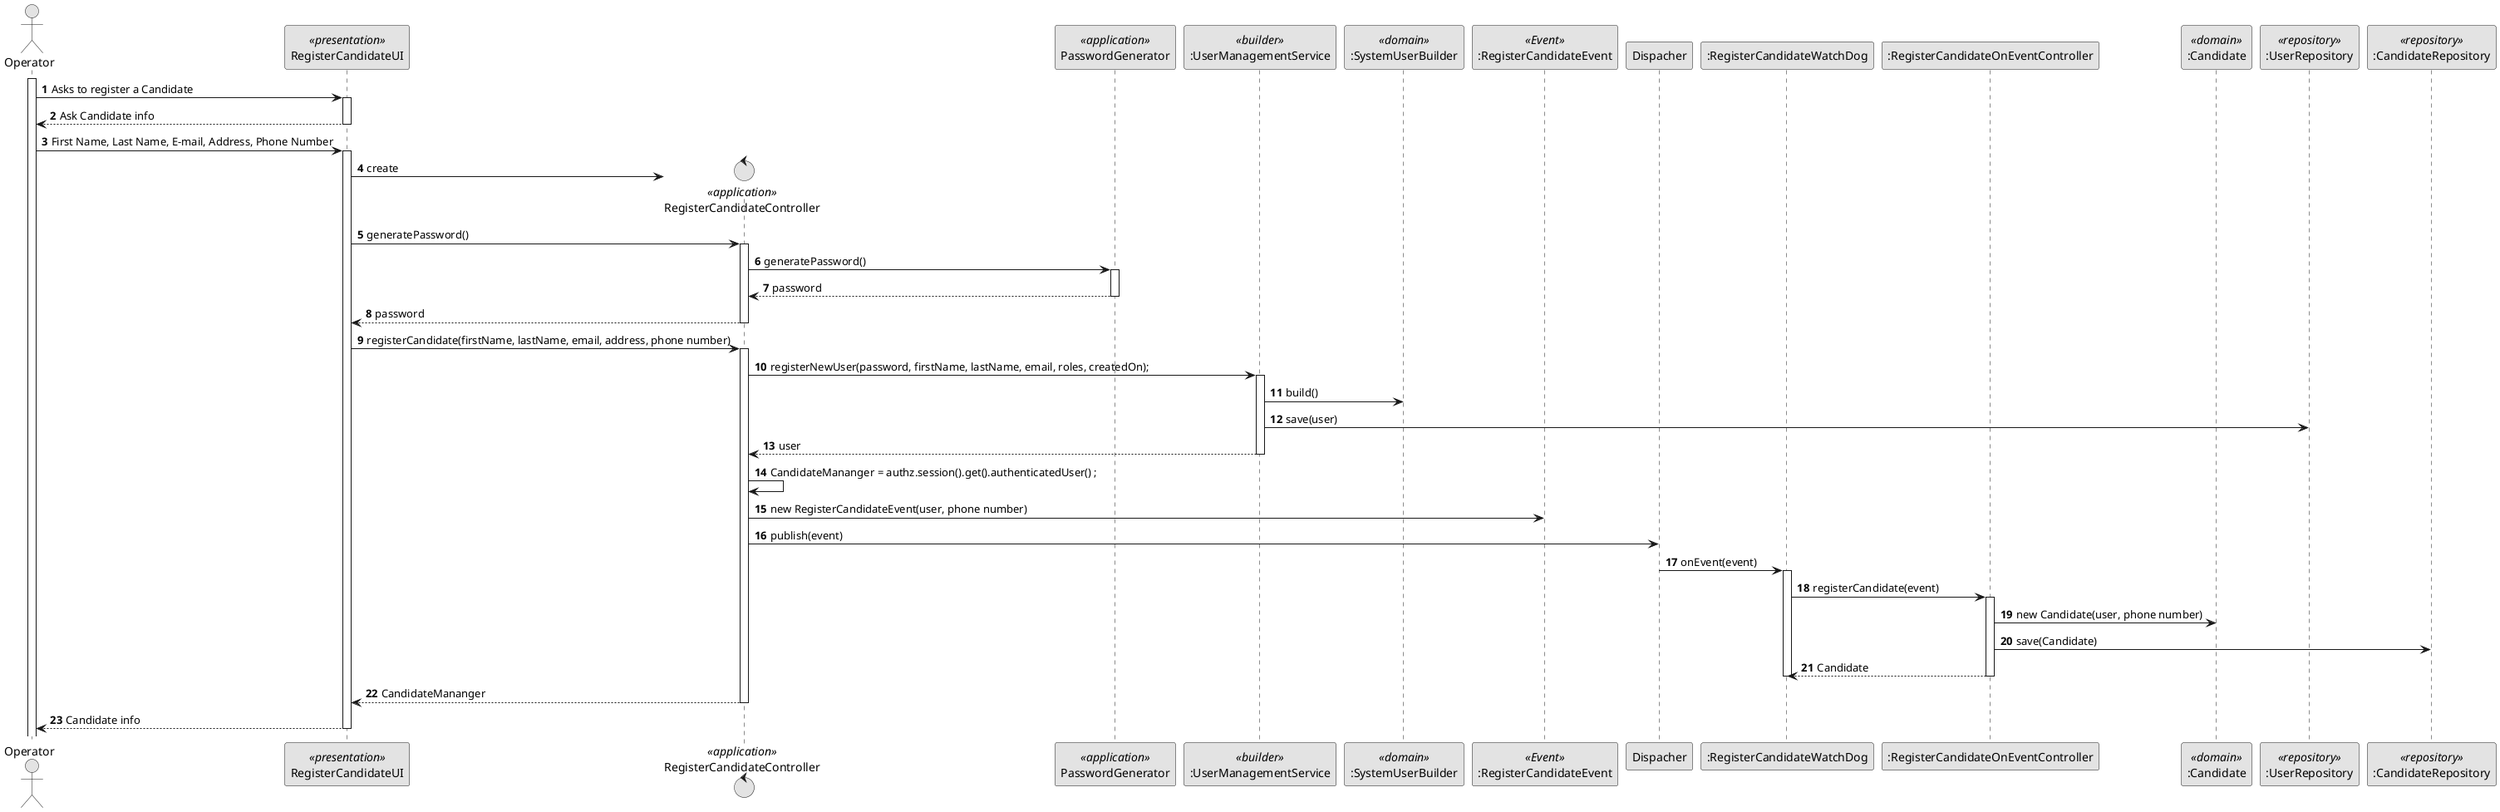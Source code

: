 @startuml
'https://plantuml.com/sequence-diagram

skinparam monochrome true
skinparam packageStyle rectangle
skinparam shadowing false

autonumber

actor Operator as Actor
participant RegisterCandidateUI as UI <<presentation>>
control RegisterCandidateController as Controller <<application>>
participant "PasswordGenerator" as Password <<application>>

participant ":UserManagementService" as Service <<builder>>
participant ":SystemUserBuilder" as UserDomain <<domain>>
participant ":RegisterCandidateEvent" as RegisterCandidateEvent <<Event>>
participant Dispacher as Dispacher
participant ":RegisterCandidateWatchDog" as RegisterCandidateWatchDog
participant ":RegisterCandidateOnEventController" as RegisterCandidateOnEventController
participant ":Candidate" as Domain <<domain>>


'participant "PersistenceContext" as Persistence <<persistence>>
'participant "RepositoryFactory" as RepositoryFactory
participant ":UserRepository" as UserRepository <<repository>>
participant ":CandidateRepository" as Repository <<repository>>


activate Actor
    Actor -> UI : Asks to register a Candidate
    activate UI
    UI --> Actor: Ask Candidate info
    deactivate UI
    Actor -> UI: First Name, Last Name, E-mail, Address, Phone Number

    activate UI
     UI-> Controller** : create


    UI -> Controller:  generatePassword()
    activate Controller
        Controller -> Password : generatePassword()
        activate Password
        Password --> Controller : password
        deactivate Password

        Controller --> UI: password
        deactivate Controller


         UI -> Controller: registerCandidate(firstName, lastName, email, address, phone number)
        activate Controller



        Controller -> Service : registerNewUser(password, firstName, lastName, email, roles, createdOn);
        activate Service
        Service -> UserDomain: build()
        Service -> UserRepository : save(user)

        Service --> Controller : user

        deactivate Service

        Controller -> Controller: CandidateMananger = authz.session().get().authenticatedUser() ;
        

        Controller->RegisterCandidateEvent : new RegisterCandidateEvent(user, phone number)

        Controller-> Dispacher: publish(event)

        Dispacher->RegisterCandidateWatchDog : onEvent(event)

        activate RegisterCandidateWatchDog
        RegisterCandidateWatchDog->RegisterCandidateOnEventController : registerCandidate(event)

        activate RegisterCandidateOnEventController
        RegisterCandidateOnEventController -> Domain : new Candidate(user, phone number)
        RegisterCandidateOnEventController-> Repository: save(Candidate)

        RegisterCandidateOnEventController--> RegisterCandidateWatchDog : Candidate

        deactivate RegisterCandidateOnEventController


        deactivate RegisterCandidateWatchDog




        Controller-->UI: CandidateMananger
    deactivate Controller


        UI-->Actor: Candidate info
deactivate UI
@enduml